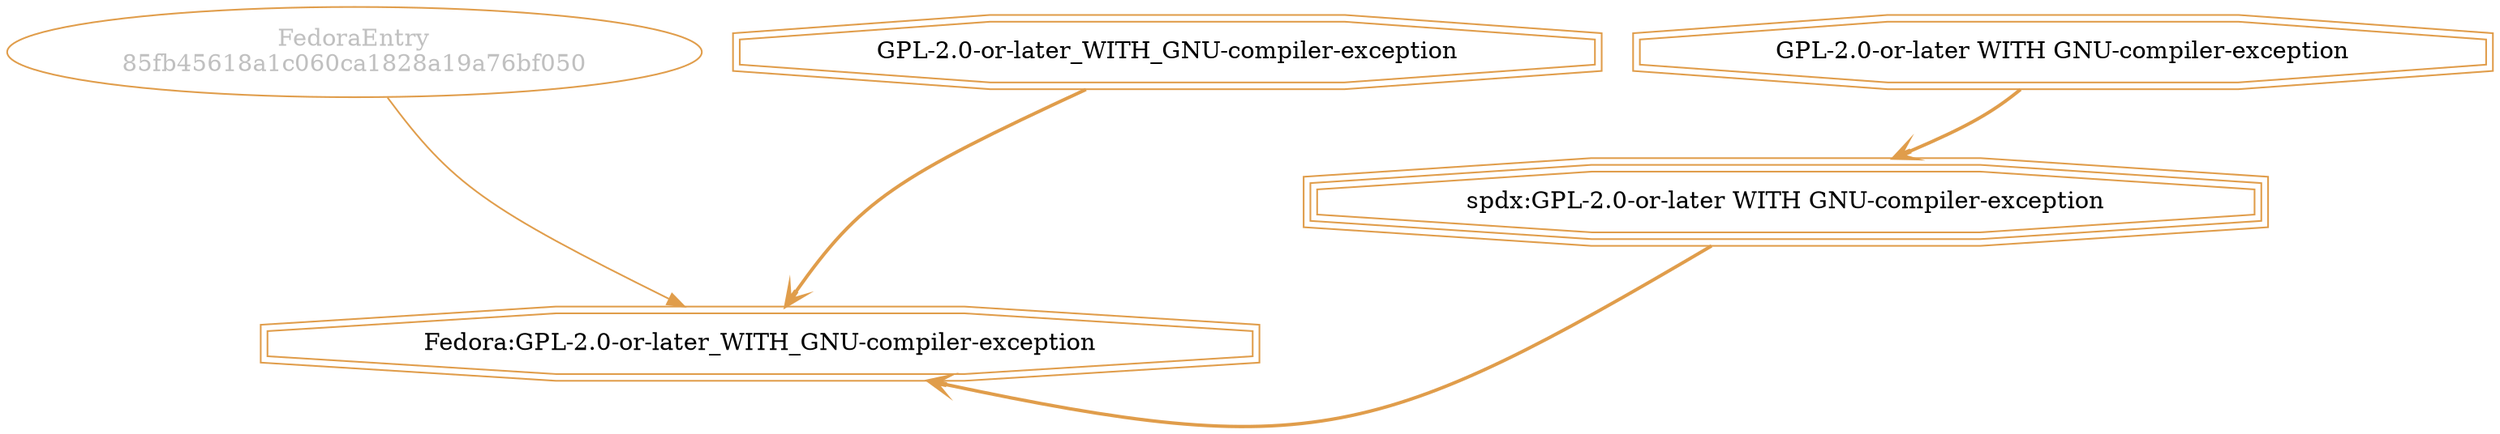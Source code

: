 strict digraph {
    node [shape=box];
    graph [splines=curved];
    6559 [label="FedoraEntry\n85fb45618a1c060ca1828a19a76bf050"
         ,fontcolor=gray
         ,color="#e09d4b"
         ,fillcolor="beige;1"
         ,shape=ellipse];
    6560 [label="Fedora:GPL-2.0-or-later_WITH_GNU-compiler-exception"
         ,color="#e09d4b"
         ,shape=doubleoctagon];
    6561 [label="GPL-2.0-or-later_WITH_GNU-compiler-exception"
         ,color="#e09d4b"
         ,shape=doubleoctagon];
    6562 [label="spdx:GPL-2.0-or-later WITH GNU-compiler-exception"
         ,color="#e09d4b"
         ,shape=tripleoctagon];
    6563 [label="GPL-2.0-or-later WITH GNU-compiler-exception"
         ,color="#e09d4b"
         ,shape=doubleoctagon];
    6559 -> 6560 [weight=0.5
                 ,color="#e09d4b"];
    6561 -> 6560 [style=bold
                 ,arrowhead=vee
                 ,weight=0.7
                 ,color="#e09d4b"];
    6562 -> 6560 [style=bold
                 ,arrowhead=vee
                 ,weight=0.7
                 ,color="#e09d4b"];
    6563 -> 6562 [style=bold
                 ,arrowhead=vee
                 ,weight=0.7
                 ,color="#e09d4b"];
}
